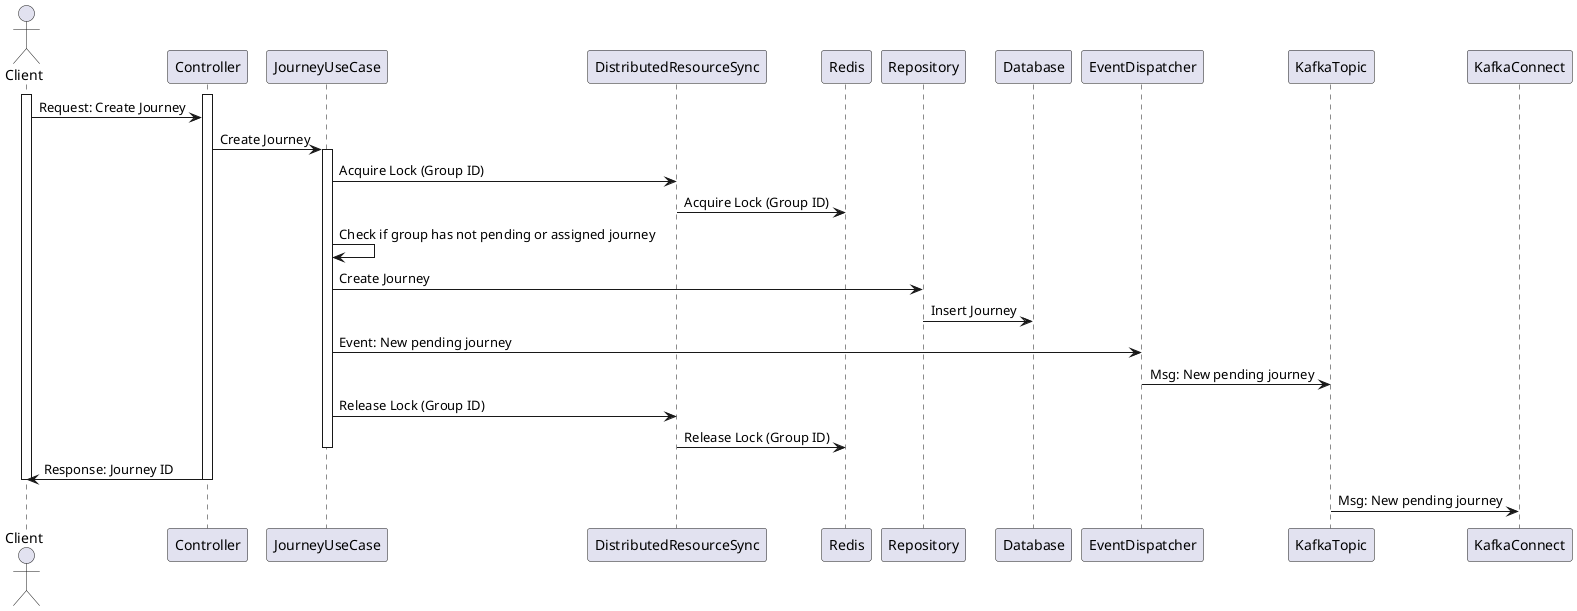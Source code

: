 @startuml journey-creation
actor Client
participant Controller
participant JourneyUseCase
participant DistributedResourceSync
participant Redis
participant Repository
participant Database
participant EventDispatcher
participant KafkaTopic
participant KafkaConnect

activate Client
activate Controller
Client -> Controller: Request: Create Journey
Controller -> JourneyUseCase: Create Journey
activate JourneyUseCase
JourneyUseCase -> DistributedResourceSync: Acquire Lock (Group ID)
DistributedResourceSync -> Redis: Acquire Lock (Group ID)
JourneyUseCase -> JourneyUseCase: Check if group has not pending or assigned journey
JourneyUseCase -> Repository: Create Journey
Repository -> Database: Insert Journey
JourneyUseCase -> EventDispatcher: Event: New pending journey
EventDispatcher -> KafkaTopic: Msg: New pending journey
JourneyUseCase -> DistributedResourceSync: Release Lock (Group ID)
DistributedResourceSync -> Redis: Release Lock (Group ID)
deactivate JourneyUseCase
Controller -> Client: Response: Journey ID
deactivate Controller
deactivate Client
KafkaTopic -> KafkaConnect: Msg: New pending journey
@enduml